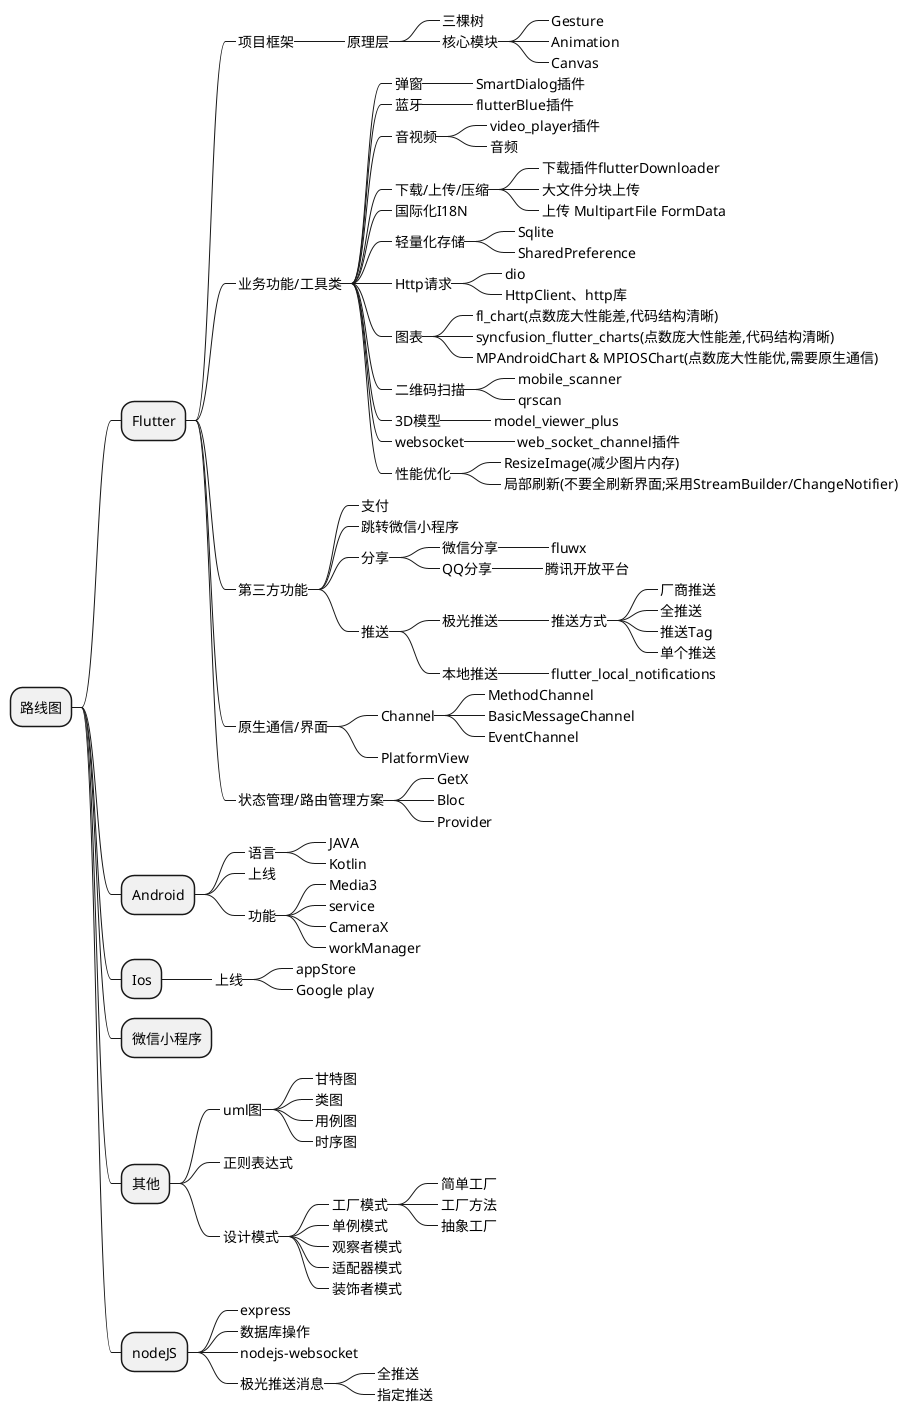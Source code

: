 @startmindmap
* 路线图

** Flutter
***_ 项目框架
****_ 原理层
*****_ 三棵树
*****_ 核心模块
******_ Gesture
******_ Animation
******_ Canvas

***_ 业务功能/工具类
****_ 弹窗
*****_ SmartDialog插件
****_ 蓝牙
*****_ flutterBlue插件
****_ 音视频
*****_ video_player插件
*****_ 音频
****_ 下载/上传/压缩
*****_ 下载插件flutterDownloader
*****_ 大文件分块上传
*****_ 上传 MultipartFile FormData
****_ 国际化I18N
****_ 轻量化存储
*****_ Sqlite
*****_ SharedPreference
****_ Http请求
*****_ dio
*****_ HttpClient、http库
****_ 图表
*****_ fl_chart(点数庞大性能差,代码结构清晰)
*****_ syncfusion_flutter_charts(点数庞大性能差,代码结构清晰)
*****_ MPAndroidChart & MPIOSChart(点数庞大性能优,需要原生通信)
****_ 二维码扫描
*****_ mobile_scanner
*****_ qrscan
****_ 3D模型
*****_ model_viewer_plus
****_ websocket
*****_ web_socket_channel插件
****_ 性能优化
*****_ ResizeImage(减少图片内存)
*****_ 局部刷新(不要全刷新界面;采用StreamBuilder/ChangeNotifier)

***_ 第三方功能
****_ 支付
****_ 跳转微信小程序
****_ 分享
*****_ 微信分享
******_ fluwx
*****_ QQ分享
******_ 腾讯开放平台
****_ 推送
*****_ 极光推送
******_ 推送方式
*******_ 厂商推送
*******_ 全推送
*******_ 推送Tag
*******_ 单个推送
*****_ 本地推送
******_ flutter_local_notifications

***_ 原生通信/界面
****_ Channel
*****_ MethodChannel
*****_ BasicMessageChannel
*****_ EventChannel

****_ PlatformView

***_ 状态管理/路由管理方案
****_ GetX
****_ Bloc
****_ Provider

** Android
***_ 语言
****_ JAVA
****_ Kotlin
***_ 上线
***_ 功能
****_ Media3
****_ service
****_ CameraX
****_ workManager

** Ios
***_ 上线
****_ appStore
****_ Google play

** 微信小程序

** 其他
***_ uml图
****_ 甘特图
****_ 类图
****_ 用例图
****_ 时序图
***_ 正则表达式
***_ 设计模式
****_ 工厂模式
*****_ 简单工厂
*****_ 工厂方法
*****_ 抽象工厂
****_ 单例模式
****_ 观察者模式
****_ 适配器模式
****_ 装饰者模式

** nodeJS
***_ express
***_ 数据库操作
***_ nodejs-websocket
***_ 极光推送消息
****_ 全推送
****_ 指定推送
@endmindmap